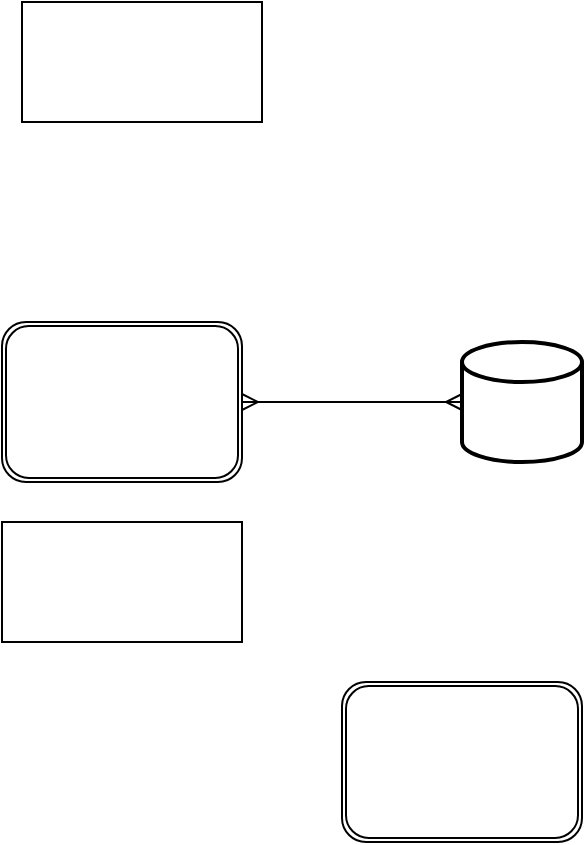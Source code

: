 <mxfile version="14.9.3" type="github">
  <diagram id="ji1ZGGm-W3IrHGp7OgEG" name="Page-1">
    <mxGraphModel dx="1267" dy="730" grid="1" gridSize="10" guides="1" tooltips="1" connect="1" arrows="1" fold="1" page="1" pageScale="1" pageWidth="827" pageHeight="1169" math="0" shadow="0">
      <root>
        <mxCell id="0" />
        <mxCell id="1" parent="0" />
        <mxCell id="zcEnicSfCxvi-spzIiWt-1" value="" style="rounded=0;whiteSpace=wrap;html=1;" vertex="1" parent="1">
          <mxGeometry x="90" y="180" width="120" height="60" as="geometry" />
        </mxCell>
        <mxCell id="zcEnicSfCxvi-spzIiWt-2" value="" style="shape=ext;double=1;rounded=1;whiteSpace=wrap;html=1;" vertex="1" parent="1">
          <mxGeometry x="80" y="340" width="120" height="80" as="geometry" />
        </mxCell>
        <mxCell id="zcEnicSfCxvi-spzIiWt-3" value="" style="verticalLabelPosition=bottom;verticalAlign=top;html=1;shape=mxgraph.basic.rect;fillColor2=none;strokeWidth=1;size=20;indent=5;" vertex="1" parent="1">
          <mxGeometry x="80" y="440" width="120" height="60" as="geometry" />
        </mxCell>
        <mxCell id="zcEnicSfCxvi-spzIiWt-4" value="" style="strokeWidth=2;html=1;shape=mxgraph.flowchart.database;whiteSpace=wrap;" vertex="1" parent="1">
          <mxGeometry x="310" y="350" width="60" height="60" as="geometry" />
        </mxCell>
        <mxCell id="zcEnicSfCxvi-spzIiWt-5" value="" style="edgeStyle=entityRelationEdgeStyle;fontSize=12;html=1;endArrow=ERmany;startArrow=ERmany;exitX=0;exitY=0.5;exitDx=0;exitDy=0;exitPerimeter=0;entryX=1;entryY=0.5;entryDx=0;entryDy=0;" edge="1" parent="1" source="zcEnicSfCxvi-spzIiWt-4" target="zcEnicSfCxvi-spzIiWt-2">
          <mxGeometry width="100" height="100" relative="1" as="geometry">
            <mxPoint x="414" y="270" as="sourcePoint" />
            <mxPoint x="360" y="320" as="targetPoint" />
          </mxGeometry>
        </mxCell>
        <mxCell id="zcEnicSfCxvi-spzIiWt-6" value="" style="shape=ext;double=1;rounded=1;whiteSpace=wrap;html=1;" vertex="1" parent="1">
          <mxGeometry x="250" y="520" width="120" height="80" as="geometry" />
        </mxCell>
      </root>
    </mxGraphModel>
  </diagram>
</mxfile>
